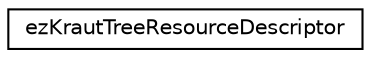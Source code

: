 digraph "Graphical Class Hierarchy"
{
 // LATEX_PDF_SIZE
  edge [fontname="Helvetica",fontsize="10",labelfontname="Helvetica",labelfontsize="10"];
  node [fontname="Helvetica",fontsize="10",shape=record];
  rankdir="LR";
  Node0 [label="ezKrautTreeResourceDescriptor",height=0.2,width=0.4,color="black", fillcolor="white", style="filled",URL="$df/d36/structez_kraut_tree_resource_descriptor.htm",tooltip=" "];
}
